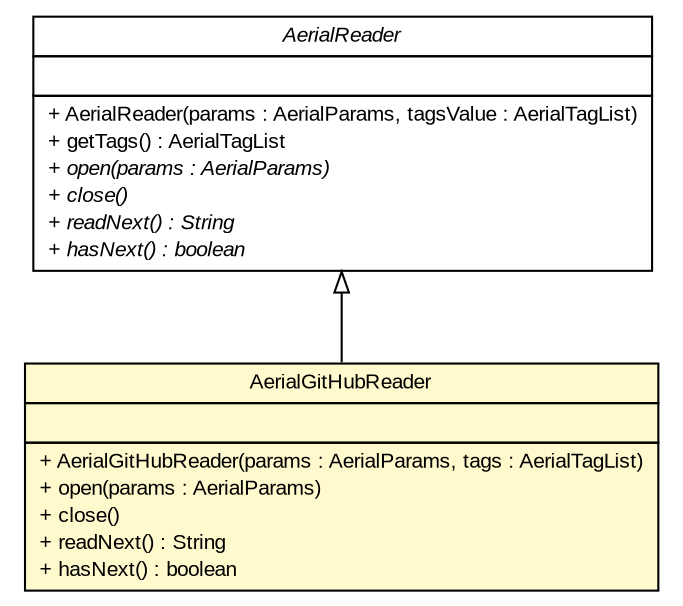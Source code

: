 #!/usr/local/bin/dot
#
# Class diagram 
# Generated by UMLGraph version R5_6 (http://www.umlgraph.org/)
#

digraph G {
	edge [fontname="arial",fontsize=10,labelfontname="arial",labelfontsize=10];
	node [fontname="arial",fontsize=10,shape=plaintext];
	nodesep=0.25;
	ranksep=0.5;
	// com.github.mkolisnyk.aerial.AerialReader
	c1522 [label=<<table title="com.github.mkolisnyk.aerial.AerialReader" border="0" cellborder="1" cellspacing="0" cellpadding="2" port="p" href="../AerialReader.html">
		<tr><td><table border="0" cellspacing="0" cellpadding="1">
<tr><td align="center" balign="center"><font face="arial italic"> AerialReader </font></td></tr>
		</table></td></tr>
		<tr><td><table border="0" cellspacing="0" cellpadding="1">
<tr><td align="left" balign="left">  </td></tr>
		</table></td></tr>
		<tr><td><table border="0" cellspacing="0" cellpadding="1">
<tr><td align="left" balign="left"> + AerialReader(params : AerialParams, tagsValue : AerialTagList) </td></tr>
<tr><td align="left" balign="left"> + getTags() : AerialTagList </td></tr>
<tr><td align="left" balign="left"><font face="arial italic" point-size="10.0"> + open(params : AerialParams) </font></td></tr>
<tr><td align="left" balign="left"><font face="arial italic" point-size="10.0"> + close() </font></td></tr>
<tr><td align="left" balign="left"><font face="arial italic" point-size="10.0"> + readNext() : String </font></td></tr>
<tr><td align="left" balign="left"><font face="arial italic" point-size="10.0"> + hasNext() : boolean </font></td></tr>
		</table></td></tr>
		</table>>, URL="../AerialReader.html", fontname="arial", fontcolor="black", fontsize=10.0];
	// com.github.mkolisnyk.aerial.readers.AerialGitHubReader
	c1576 [label=<<table title="com.github.mkolisnyk.aerial.readers.AerialGitHubReader" border="0" cellborder="1" cellspacing="0" cellpadding="2" port="p" bgcolor="lemonChiffon" href="./AerialGitHubReader.html">
		<tr><td><table border="0" cellspacing="0" cellpadding="1">
<tr><td align="center" balign="center"> AerialGitHubReader </td></tr>
		</table></td></tr>
		<tr><td><table border="0" cellspacing="0" cellpadding="1">
<tr><td align="left" balign="left">  </td></tr>
		</table></td></tr>
		<tr><td><table border="0" cellspacing="0" cellpadding="1">
<tr><td align="left" balign="left"> + AerialGitHubReader(params : AerialParams, tags : AerialTagList) </td></tr>
<tr><td align="left" balign="left"> + open(params : AerialParams) </td></tr>
<tr><td align="left" balign="left"> + close() </td></tr>
<tr><td align="left" balign="left"> + readNext() : String </td></tr>
<tr><td align="left" balign="left"> + hasNext() : boolean </td></tr>
		</table></td></tr>
		</table>>, URL="./AerialGitHubReader.html", fontname="arial", fontcolor="black", fontsize=10.0];
	//com.github.mkolisnyk.aerial.readers.AerialGitHubReader extends com.github.mkolisnyk.aerial.AerialReader
	c1522:p -> c1576:p [dir=back,arrowtail=empty];
}

